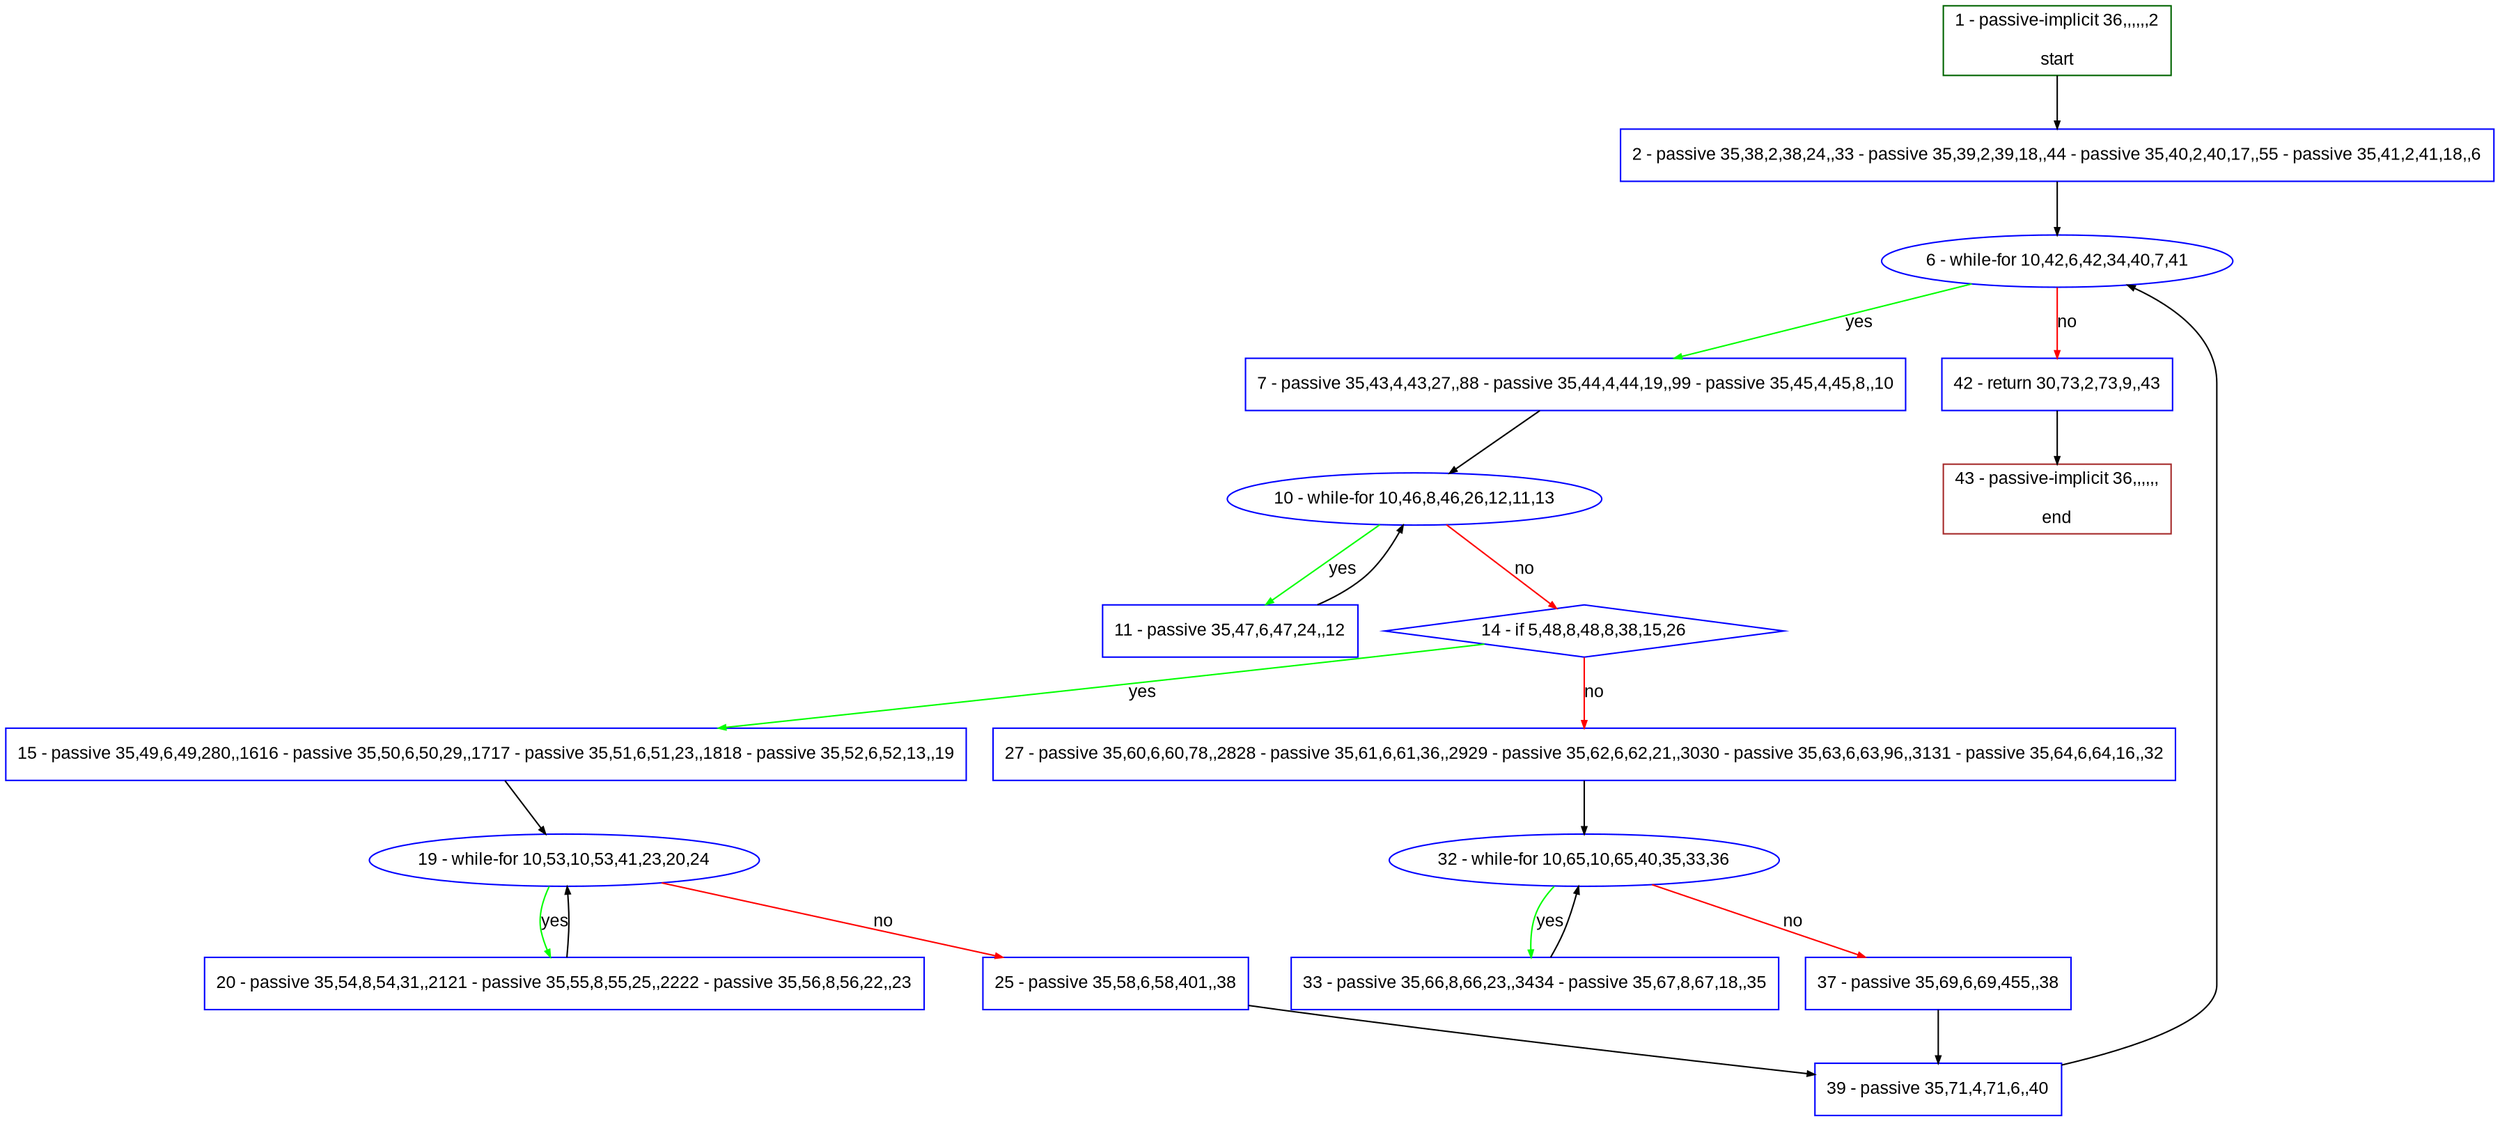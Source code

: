 digraph "" {
  graph [pack="true", label="", fontsize="12", packmode="clust", fontname="Arial", fillcolor="#FFFFCC", bgcolor="white", style="rounded,filled", compound="true"];
  node [node_initialized="no", label="", color="grey", fontsize="12", fillcolor="white", fontname="Arial", style="filled", shape="rectangle", compound="true", fixedsize="false"];
  edge [fontcolor="black", arrowhead="normal", arrowtail="none", arrowsize="0.5", ltail="", label="", color="black", fontsize="12", lhead="", fontname="Arial", dir="forward", compound="true"];
  __N1 [label="2 - passive 35,38,2,38,24,,33 - passive 35,39,2,39,18,,44 - passive 35,40,2,40,17,,55 - passive 35,41,2,41,18,,6", color="#0000ff", fillcolor="#ffffff", style="filled", shape="box"];
  __N2 [label="1 - passive-implicit 36,,,,,,2\n\nstart", color="#006400", fillcolor="#ffffff", style="filled", shape="box"];
  __N3 [label="6 - while-for 10,42,6,42,34,40,7,41", color="#0000ff", fillcolor="#ffffff", style="filled", shape="oval"];
  __N4 [label="7 - passive 35,43,4,43,27,,88 - passive 35,44,4,44,19,,99 - passive 35,45,4,45,8,,10", color="#0000ff", fillcolor="#ffffff", style="filled", shape="box"];
  __N5 [label="42 - return 30,73,2,73,9,,43", color="#0000ff", fillcolor="#ffffff", style="filled", shape="box"];
  __N6 [label="10 - while-for 10,46,8,46,26,12,11,13", color="#0000ff", fillcolor="#ffffff", style="filled", shape="oval"];
  __N7 [label="11 - passive 35,47,6,47,24,,12", color="#0000ff", fillcolor="#ffffff", style="filled", shape="box"];
  __N8 [label="14 - if 5,48,8,48,8,38,15,26", color="#0000ff", fillcolor="#ffffff", style="filled", shape="diamond"];
  __N9 [label="15 - passive 35,49,6,49,280,,1616 - passive 35,50,6,50,29,,1717 - passive 35,51,6,51,23,,1818 - passive 35,52,6,52,13,,19", color="#0000ff", fillcolor="#ffffff", style="filled", shape="box"];
  __N10 [label="27 - passive 35,60,6,60,78,,2828 - passive 35,61,6,61,36,,2929 - passive 35,62,6,62,21,,3030 - passive 35,63,6,63,96,,3131 - passive 35,64,6,64,16,,32", color="#0000ff", fillcolor="#ffffff", style="filled", shape="box"];
  __N11 [label="19 - while-for 10,53,10,53,41,23,20,24", color="#0000ff", fillcolor="#ffffff", style="filled", shape="oval"];
  __N12 [label="20 - passive 35,54,8,54,31,,2121 - passive 35,55,8,55,25,,2222 - passive 35,56,8,56,22,,23", color="#0000ff", fillcolor="#ffffff", style="filled", shape="box"];
  __N13 [label="25 - passive 35,58,6,58,401,,38", color="#0000ff", fillcolor="#ffffff", style="filled", shape="box"];
  __N14 [label="39 - passive 35,71,4,71,6,,40", color="#0000ff", fillcolor="#ffffff", style="filled", shape="box"];
  __N15 [label="32 - while-for 10,65,10,65,40,35,33,36", color="#0000ff", fillcolor="#ffffff", style="filled", shape="oval"];
  __N16 [label="33 - passive 35,66,8,66,23,,3434 - passive 35,67,8,67,18,,35", color="#0000ff", fillcolor="#ffffff", style="filled", shape="box"];
  __N17 [label="37 - passive 35,69,6,69,455,,38", color="#0000ff", fillcolor="#ffffff", style="filled", shape="box"];
  __N18 [label="43 - passive-implicit 36,,,,,,\n\nend", color="#a52a2a", fillcolor="#ffffff", style="filled", shape="box"];
  __N2 -> __N1 [arrowhead="normal", arrowtail="none", color="#000000", label="", dir="forward"];
  __N1 -> __N3 [arrowhead="normal", arrowtail="none", color="#000000", label="", dir="forward"];
  __N3 -> __N4 [arrowhead="normal", arrowtail="none", color="#00ff00", label="yes", dir="forward"];
  __N3 -> __N5 [arrowhead="normal", arrowtail="none", color="#ff0000", label="no", dir="forward"];
  __N4 -> __N6 [arrowhead="normal", arrowtail="none", color="#000000", label="", dir="forward"];
  __N6 -> __N7 [arrowhead="normal", arrowtail="none", color="#00ff00", label="yes", dir="forward"];
  __N7 -> __N6 [arrowhead="normal", arrowtail="none", color="#000000", label="", dir="forward"];
  __N6 -> __N8 [arrowhead="normal", arrowtail="none", color="#ff0000", label="no", dir="forward"];
  __N8 -> __N9 [arrowhead="normal", arrowtail="none", color="#00ff00", label="yes", dir="forward"];
  __N8 -> __N10 [arrowhead="normal", arrowtail="none", color="#ff0000", label="no", dir="forward"];
  __N9 -> __N11 [arrowhead="normal", arrowtail="none", color="#000000", label="", dir="forward"];
  __N11 -> __N12 [arrowhead="normal", arrowtail="none", color="#00ff00", label="yes", dir="forward"];
  __N12 -> __N11 [arrowhead="normal", arrowtail="none", color="#000000", label="", dir="forward"];
  __N11 -> __N13 [arrowhead="normal", arrowtail="none", color="#ff0000", label="no", dir="forward"];
  __N13 -> __N14 [arrowhead="normal", arrowtail="none", color="#000000", label="", dir="forward"];
  __N10 -> __N15 [arrowhead="normal", arrowtail="none", color="#000000", label="", dir="forward"];
  __N15 -> __N16 [arrowhead="normal", arrowtail="none", color="#00ff00", label="yes", dir="forward"];
  __N16 -> __N15 [arrowhead="normal", arrowtail="none", color="#000000", label="", dir="forward"];
  __N15 -> __N17 [arrowhead="normal", arrowtail="none", color="#ff0000", label="no", dir="forward"];
  __N17 -> __N14 [arrowhead="normal", arrowtail="none", color="#000000", label="", dir="forward"];
  __N14 -> __N3 [arrowhead="normal", arrowtail="none", color="#000000", label="", dir="forward"];
  __N5 -> __N18 [arrowhead="normal", arrowtail="none", color="#000000", label="", dir="forward"];
}
